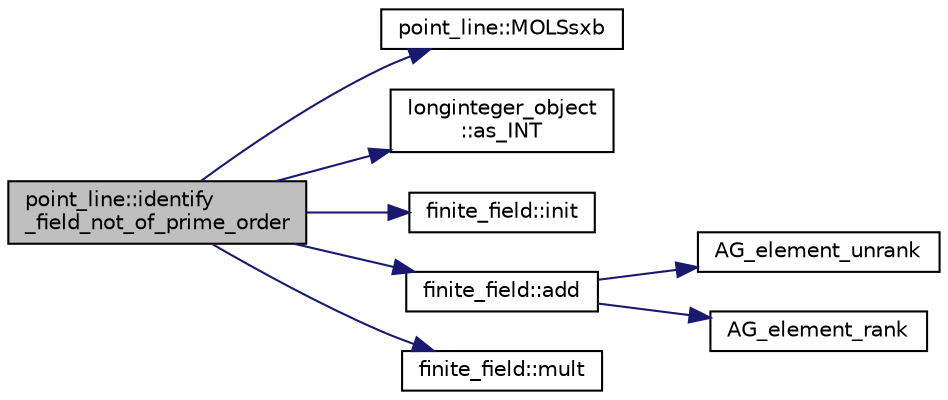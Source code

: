 digraph "point_line::identify_field_not_of_prime_order"
{
  edge [fontname="Helvetica",fontsize="10",labelfontname="Helvetica",labelfontsize="10"];
  node [fontname="Helvetica",fontsize="10",shape=record];
  rankdir="LR";
  Node44 [label="point_line::identify\l_field_not_of_prime_order",height=0.2,width=0.4,color="black", fillcolor="grey75", style="filled", fontcolor="black"];
  Node44 -> Node45 [color="midnightblue",fontsize="10",style="solid",fontname="Helvetica"];
  Node45 [label="point_line::MOLSsxb",height=0.2,width=0.4,color="black", fillcolor="white", style="filled",URL="$dd/def/classpoint__line.html#ae4d23004dc4a9cd50b3ed317e1fb8009"];
  Node44 -> Node46 [color="midnightblue",fontsize="10",style="solid",fontname="Helvetica"];
  Node46 [label="longinteger_object\l::as_INT",height=0.2,width=0.4,color="black", fillcolor="white", style="filled",URL="$dd/d7e/classlonginteger__object.html#afb992d4679a6741acc63c8bcba27971e"];
  Node44 -> Node47 [color="midnightblue",fontsize="10",style="solid",fontname="Helvetica"];
  Node47 [label="finite_field::init",height=0.2,width=0.4,color="black", fillcolor="white", style="filled",URL="$df/d5a/classfinite__field.html#a13e75e8165b27464935b50368ee8313c"];
  Node44 -> Node48 [color="midnightblue",fontsize="10",style="solid",fontname="Helvetica"];
  Node48 [label="finite_field::add",height=0.2,width=0.4,color="black", fillcolor="white", style="filled",URL="$df/d5a/classfinite__field.html#a8f12328a27500f3c7be0c849ebbc9d14"];
  Node48 -> Node49 [color="midnightblue",fontsize="10",style="solid",fontname="Helvetica"];
  Node49 [label="AG_element_unrank",height=0.2,width=0.4,color="black", fillcolor="white", style="filled",URL="$d4/d67/geometry_8h.html#a4a33b86c87b2879b97cfa1327abe2885"];
  Node48 -> Node50 [color="midnightblue",fontsize="10",style="solid",fontname="Helvetica"];
  Node50 [label="AG_element_rank",height=0.2,width=0.4,color="black", fillcolor="white", style="filled",URL="$d4/d67/geometry_8h.html#ab2ac908d07dd8038fd996e26bdc75c17"];
  Node44 -> Node51 [color="midnightblue",fontsize="10",style="solid",fontname="Helvetica"];
  Node51 [label="finite_field::mult",height=0.2,width=0.4,color="black", fillcolor="white", style="filled",URL="$df/d5a/classfinite__field.html#a24fb5917aa6d4d656fd855b7f44a13b0"];
}
